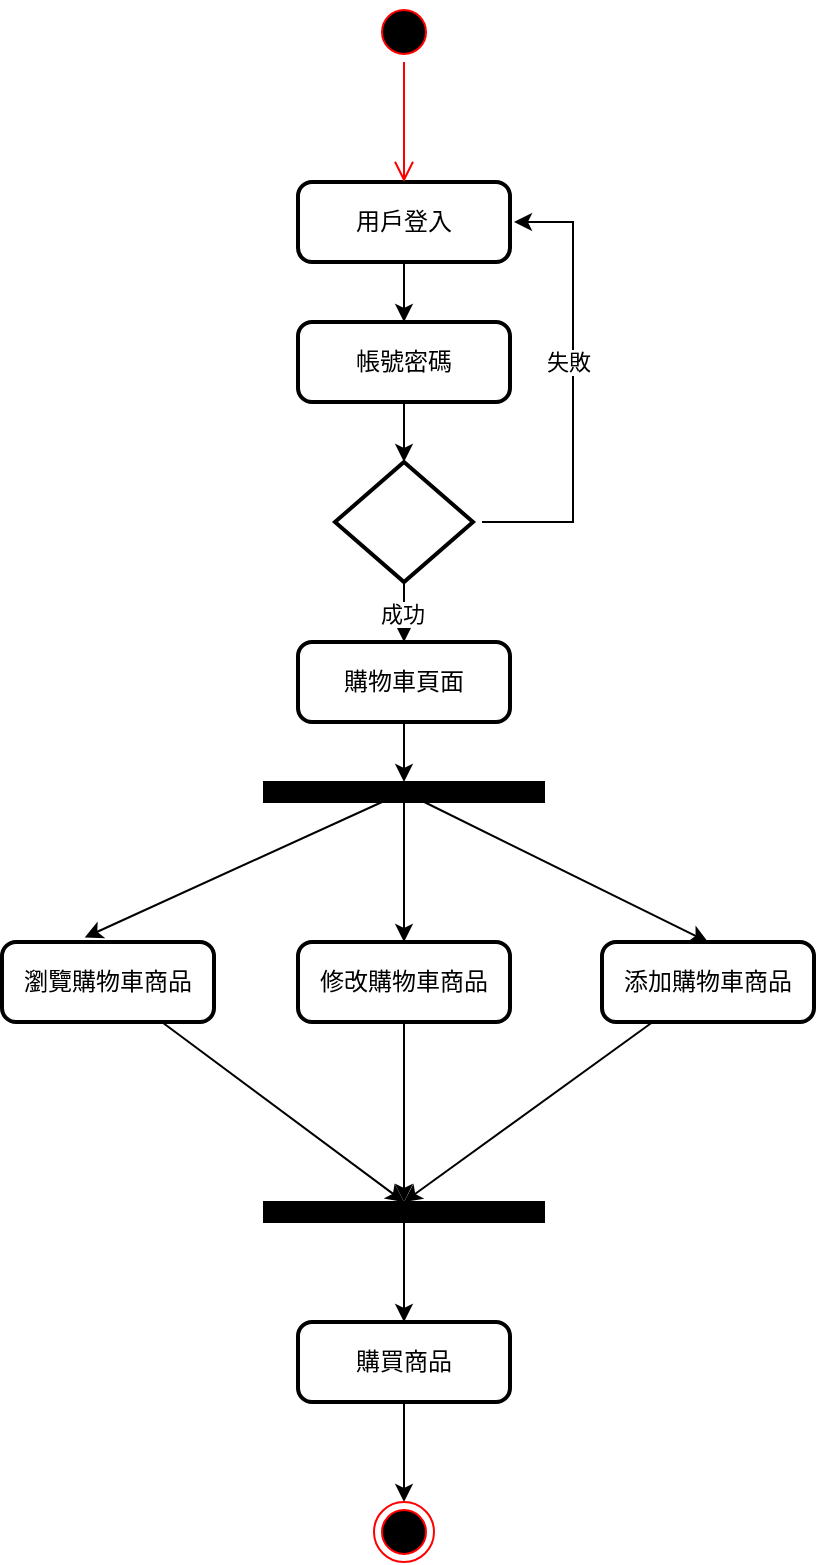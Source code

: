 <mxfile version="22.1.11" type="device">
  <diagram name="第 1 页" id="Ij9N6vDT_wR1VtWe0K0_">
    <mxGraphModel dx="632" dy="1004" grid="1" gridSize="10" guides="1" tooltips="1" connect="1" arrows="1" fold="1" page="1" pageScale="1" pageWidth="827" pageHeight="1169" math="0" shadow="0">
      <root>
        <mxCell id="0" />
        <mxCell id="1" parent="0" />
        <mxCell id="YnAUR6FQoHjpH7eh1YuL-7" value="" style="edgeStyle=orthogonalEdgeStyle;rounded=0;orthogonalLoop=1;jettySize=auto;html=1;" edge="1" parent="1" source="YnAUR6FQoHjpH7eh1YuL-4" target="YnAUR6FQoHjpH7eh1YuL-5">
          <mxGeometry relative="1" as="geometry" />
        </mxCell>
        <mxCell id="YnAUR6FQoHjpH7eh1YuL-4" value="用戶登入" style="rounded=1;whiteSpace=wrap;html=1;absoluteArcSize=1;arcSize=14;strokeWidth=2;" vertex="1" parent="1">
          <mxGeometry x="308" y="110" width="106" height="40" as="geometry" />
        </mxCell>
        <mxCell id="YnAUR6FQoHjpH7eh1YuL-9" value="" style="edgeStyle=orthogonalEdgeStyle;rounded=0;orthogonalLoop=1;jettySize=auto;html=1;" edge="1" parent="1" source="YnAUR6FQoHjpH7eh1YuL-5" target="YnAUR6FQoHjpH7eh1YuL-8">
          <mxGeometry relative="1" as="geometry" />
        </mxCell>
        <mxCell id="YnAUR6FQoHjpH7eh1YuL-5" value="帳號密碼" style="rounded=1;whiteSpace=wrap;html=1;absoluteArcSize=1;arcSize=14;strokeWidth=2;" vertex="1" parent="1">
          <mxGeometry x="308" y="180" width="106" height="40" as="geometry" />
        </mxCell>
        <mxCell id="YnAUR6FQoHjpH7eh1YuL-10" style="edgeStyle=orthogonalEdgeStyle;rounded=0;orthogonalLoop=1;jettySize=auto;html=1;" edge="1" parent="1">
          <mxGeometry relative="1" as="geometry">
            <mxPoint x="416" y="130" as="targetPoint" />
            <mxPoint x="400" y="280" as="sourcePoint" />
            <Array as="points">
              <mxPoint x="445.5" y="280" />
              <mxPoint x="445.5" y="130" />
              <mxPoint x="418.5" y="130" />
            </Array>
          </mxGeometry>
        </mxCell>
        <mxCell id="YnAUR6FQoHjpH7eh1YuL-11" value="失敗" style="edgeLabel;html=1;align=center;verticalAlign=middle;resizable=0;points=[];" vertex="1" connectable="0" parent="YnAUR6FQoHjpH7eh1YuL-10">
          <mxGeometry x="0.069" y="3" relative="1" as="geometry">
            <mxPoint y="-5" as="offset" />
          </mxGeometry>
        </mxCell>
        <mxCell id="YnAUR6FQoHjpH7eh1YuL-13" value="" style="edgeStyle=orthogonalEdgeStyle;rounded=0;orthogonalLoop=1;jettySize=auto;html=1;" edge="1" parent="1" source="YnAUR6FQoHjpH7eh1YuL-8" target="YnAUR6FQoHjpH7eh1YuL-12">
          <mxGeometry relative="1" as="geometry" />
        </mxCell>
        <mxCell id="YnAUR6FQoHjpH7eh1YuL-14" value="成功" style="edgeLabel;html=1;align=center;verticalAlign=middle;resizable=0;points=[];" vertex="1" connectable="0" parent="YnAUR6FQoHjpH7eh1YuL-13">
          <mxGeometry x="0.413" y="-1" relative="1" as="geometry">
            <mxPoint as="offset" />
          </mxGeometry>
        </mxCell>
        <mxCell id="YnAUR6FQoHjpH7eh1YuL-8" value="" style="strokeWidth=2;html=1;shape=mxgraph.flowchart.decision;whiteSpace=wrap;" vertex="1" parent="1">
          <mxGeometry x="326.5" y="250" width="69" height="60" as="geometry" />
        </mxCell>
        <mxCell id="YnAUR6FQoHjpH7eh1YuL-17" style="edgeStyle=orthogonalEdgeStyle;rounded=0;orthogonalLoop=1;jettySize=auto;html=1;entryX=0.5;entryY=0;entryDx=0;entryDy=0;" edge="1" parent="1" source="YnAUR6FQoHjpH7eh1YuL-12" target="YnAUR6FQoHjpH7eh1YuL-15">
          <mxGeometry relative="1" as="geometry" />
        </mxCell>
        <mxCell id="YnAUR6FQoHjpH7eh1YuL-12" value="購物車頁面" style="rounded=1;whiteSpace=wrap;html=1;absoluteArcSize=1;arcSize=14;strokeWidth=2;" vertex="1" parent="1">
          <mxGeometry x="308" y="340" width="106" height="40" as="geometry" />
        </mxCell>
        <mxCell id="YnAUR6FQoHjpH7eh1YuL-22" style="edgeStyle=orthogonalEdgeStyle;rounded=0;orthogonalLoop=1;jettySize=auto;html=1;entryX=0.5;entryY=0;entryDx=0;entryDy=0;" edge="1" parent="1" source="YnAUR6FQoHjpH7eh1YuL-15" target="YnAUR6FQoHjpH7eh1YuL-18">
          <mxGeometry relative="1" as="geometry" />
        </mxCell>
        <mxCell id="YnAUR6FQoHjpH7eh1YuL-23" style="rounded=0;orthogonalLoop=1;jettySize=auto;html=1;entryX=0.5;entryY=0;entryDx=0;entryDy=0;" edge="1" parent="1" source="YnAUR6FQoHjpH7eh1YuL-15" target="YnAUR6FQoHjpH7eh1YuL-20">
          <mxGeometry relative="1" as="geometry" />
        </mxCell>
        <mxCell id="YnAUR6FQoHjpH7eh1YuL-24" style="rounded=0;orthogonalLoop=1;jettySize=auto;html=1;entryX=0.39;entryY=-0.056;entryDx=0;entryDy=0;entryPerimeter=0;" edge="1" parent="1" source="YnAUR6FQoHjpH7eh1YuL-15" target="YnAUR6FQoHjpH7eh1YuL-19">
          <mxGeometry relative="1" as="geometry">
            <mxPoint x="340" y="450" as="targetPoint" />
          </mxGeometry>
        </mxCell>
        <mxCell id="YnAUR6FQoHjpH7eh1YuL-15" value="" style="rounded=0;whiteSpace=wrap;html=1;fillColor=#000000;" vertex="1" parent="1">
          <mxGeometry x="291" y="410" width="140" height="10" as="geometry" />
        </mxCell>
        <mxCell id="YnAUR6FQoHjpH7eh1YuL-25" style="edgeStyle=orthogonalEdgeStyle;rounded=0;orthogonalLoop=1;jettySize=auto;html=1;entryX=0.5;entryY=0;entryDx=0;entryDy=0;" edge="1" parent="1" source="YnAUR6FQoHjpH7eh1YuL-18" target="YnAUR6FQoHjpH7eh1YuL-21">
          <mxGeometry relative="1" as="geometry" />
        </mxCell>
        <mxCell id="YnAUR6FQoHjpH7eh1YuL-18" value="修改購物車商品" style="rounded=1;whiteSpace=wrap;html=1;absoluteArcSize=1;arcSize=14;strokeWidth=2;" vertex="1" parent="1">
          <mxGeometry x="308" y="490" width="106" height="40" as="geometry" />
        </mxCell>
        <mxCell id="YnAUR6FQoHjpH7eh1YuL-19" value="瀏覽購物車商品" style="rounded=1;whiteSpace=wrap;html=1;absoluteArcSize=1;arcSize=14;strokeWidth=2;" vertex="1" parent="1">
          <mxGeometry x="160" y="490" width="106" height="40" as="geometry" />
        </mxCell>
        <mxCell id="YnAUR6FQoHjpH7eh1YuL-26" style="rounded=0;orthogonalLoop=1;jettySize=auto;html=1;entryX=0.5;entryY=0;entryDx=0;entryDy=0;" edge="1" parent="1" source="YnAUR6FQoHjpH7eh1YuL-20" target="YnAUR6FQoHjpH7eh1YuL-21">
          <mxGeometry relative="1" as="geometry" />
        </mxCell>
        <mxCell id="YnAUR6FQoHjpH7eh1YuL-20" value="添加購物車商品" style="rounded=1;whiteSpace=wrap;html=1;absoluteArcSize=1;arcSize=14;strokeWidth=2;" vertex="1" parent="1">
          <mxGeometry x="460" y="490" width="106" height="40" as="geometry" />
        </mxCell>
        <mxCell id="YnAUR6FQoHjpH7eh1YuL-29" style="edgeStyle=orthogonalEdgeStyle;rounded=0;orthogonalLoop=1;jettySize=auto;html=1;entryX=0.5;entryY=0;entryDx=0;entryDy=0;" edge="1" parent="1" source="YnAUR6FQoHjpH7eh1YuL-21" target="YnAUR6FQoHjpH7eh1YuL-28">
          <mxGeometry relative="1" as="geometry" />
        </mxCell>
        <mxCell id="YnAUR6FQoHjpH7eh1YuL-21" value="" style="rounded=0;whiteSpace=wrap;html=1;fillColor=#000000;" vertex="1" parent="1">
          <mxGeometry x="291" y="620" width="140" height="10" as="geometry" />
        </mxCell>
        <mxCell id="YnAUR6FQoHjpH7eh1YuL-27" style="rounded=0;orthogonalLoop=1;jettySize=auto;html=1;entryX=0.5;entryY=0;entryDx=0;entryDy=0;" edge="1" parent="1" source="YnAUR6FQoHjpH7eh1YuL-19" target="YnAUR6FQoHjpH7eh1YuL-21">
          <mxGeometry relative="1" as="geometry" />
        </mxCell>
        <mxCell id="YnAUR6FQoHjpH7eh1YuL-30" style="edgeStyle=orthogonalEdgeStyle;rounded=0;orthogonalLoop=1;jettySize=auto;html=1;" edge="1" parent="1" source="YnAUR6FQoHjpH7eh1YuL-28">
          <mxGeometry relative="1" as="geometry">
            <mxPoint x="361" y="770" as="targetPoint" />
          </mxGeometry>
        </mxCell>
        <mxCell id="YnAUR6FQoHjpH7eh1YuL-28" value="購買商品" style="rounded=1;whiteSpace=wrap;html=1;absoluteArcSize=1;arcSize=14;strokeWidth=2;" vertex="1" parent="1">
          <mxGeometry x="308" y="680" width="106" height="40" as="geometry" />
        </mxCell>
        <mxCell id="YnAUR6FQoHjpH7eh1YuL-31" value="" style="ellipse;html=1;shape=endState;fillColor=#000000;strokeColor=#ff0000;" vertex="1" parent="1">
          <mxGeometry x="346" y="770" width="30" height="30" as="geometry" />
        </mxCell>
        <mxCell id="YnAUR6FQoHjpH7eh1YuL-32" value="" style="ellipse;html=1;shape=startState;fillColor=#000000;strokeColor=#ff0000;" vertex="1" parent="1">
          <mxGeometry x="346" y="20" width="30" height="30" as="geometry" />
        </mxCell>
        <mxCell id="YnAUR6FQoHjpH7eh1YuL-33" value="" style="edgeStyle=orthogonalEdgeStyle;html=1;verticalAlign=bottom;endArrow=open;endSize=8;strokeColor=#ff0000;rounded=0;" edge="1" source="YnAUR6FQoHjpH7eh1YuL-32" parent="1">
          <mxGeometry relative="1" as="geometry">
            <mxPoint x="361" y="110" as="targetPoint" />
          </mxGeometry>
        </mxCell>
      </root>
    </mxGraphModel>
  </diagram>
</mxfile>
